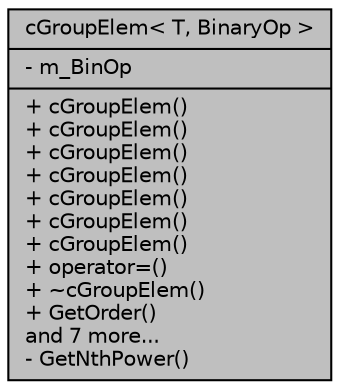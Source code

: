 digraph G
{
  edge [fontname="Helvetica",fontsize="10",labelfontname="Helvetica",labelfontsize="10"];
  node [fontname="Helvetica",fontsize="10",shape=record];
  Node1 [label="{cGroupElem\< T, BinaryOp \>\n|- m_BinOp\l|+ cGroupElem()\l+ cGroupElem()\l+ cGroupElem()\l+ cGroupElem()\l+ cGroupElem()\l+ cGroupElem()\l+ cGroupElem()\l+ operator=()\l+ ~cGroupElem()\l+ GetOrder()\land 7 more...\l- GetNthPower()\l}",height=0.2,width=0.4,color="black", fillcolor="grey75", style="filled" fontcolor="black"];
}
